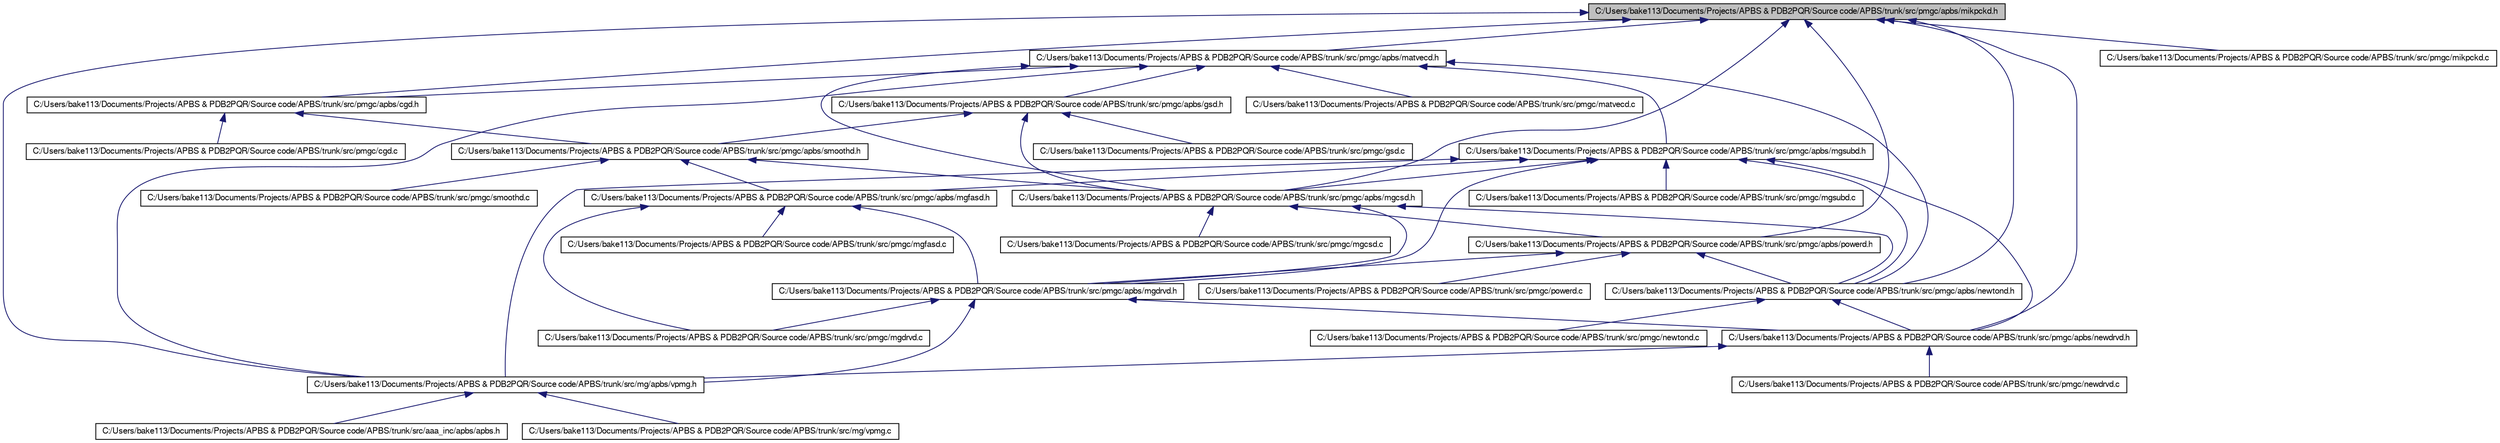 digraph G
{
  edge [fontname="FreeSans",fontsize="10",labelfontname="FreeSans",labelfontsize="10"];
  node [fontname="FreeSans",fontsize="10",shape=record];
  Node1 [label="C:/Users/bake113/Documents/Projects/APBS & PDB2PQR/Source code/APBS/trunk/src/pmgc/apbs/mikpckd.h",height=0.2,width=0.4,color="black", fillcolor="grey75", style="filled" fontcolor="black"];
  Node1 -> Node2 [dir=back,color="midnightblue",fontsize="10",style="solid",fontname="FreeSans"];
  Node2 [label="C:/Users/bake113/Documents/Projects/APBS & PDB2PQR/Source code/APBS/trunk/src/mg/apbs/vpmg.h",height=0.2,width=0.4,color="black", fillcolor="white", style="filled",URL="$vpmg_8h.html",tooltip="Contains declarations for class Vpmg."];
  Node2 -> Node3 [dir=back,color="midnightblue",fontsize="10",style="solid",fontname="FreeSans"];
  Node3 [label="C:/Users/bake113/Documents/Projects/APBS & PDB2PQR/Source code/APBS/trunk/src/aaa_inc/apbs/apbs.h",height=0.2,width=0.4,color="black", fillcolor="white", style="filled",URL="$apbs_8h.html",tooltip="Top-level header for APBS."];
  Node2 -> Node4 [dir=back,color="midnightblue",fontsize="10",style="solid",fontname="FreeSans"];
  Node4 [label="C:/Users/bake113/Documents/Projects/APBS & PDB2PQR/Source code/APBS/trunk/src/mg/vpmg.c",height=0.2,width=0.4,color="black", fillcolor="white", style="filled",URL="$vpmg_8c.html",tooltip="Class Vpmg methods."];
  Node1 -> Node5 [dir=back,color="midnightblue",fontsize="10",style="solid",fontname="FreeSans"];
  Node5 [label="C:/Users/bake113/Documents/Projects/APBS & PDB2PQR/Source code/APBS/trunk/src/pmgc/apbs/cgd.h",height=0.2,width=0.4,color="black", fillcolor="white", style="filled",URL="$cgd_8h.html",tooltip="A collection of useful low-level routines (timing, etc)."];
  Node5 -> Node6 [dir=back,color="midnightblue",fontsize="10",style="solid",fontname="FreeSans"];
  Node6 [label="C:/Users/bake113/Documents/Projects/APBS & PDB2PQR/Source code/APBS/trunk/src/pmgc/apbs/smoothd.h",height=0.2,width=0.4,color="black", fillcolor="white", style="filled",URL="$smoothd_8h.html"];
  Node6 -> Node7 [dir=back,color="midnightblue",fontsize="10",style="solid",fontname="FreeSans"];
  Node7 [label="C:/Users/bake113/Documents/Projects/APBS & PDB2PQR/Source code/APBS/trunk/src/pmgc/apbs/mgcsd.h",height=0.2,width=0.4,color="black", fillcolor="white", style="filled",URL="$mgcsd_8h.html"];
  Node7 -> Node8 [dir=back,color="midnightblue",fontsize="10",style="solid",fontname="FreeSans"];
  Node8 [label="C:/Users/bake113/Documents/Projects/APBS & PDB2PQR/Source code/APBS/trunk/src/pmgc/apbs/mgdrvd.h",height=0.2,width=0.4,color="black", fillcolor="white", style="filled",URL="$mgdrvd_8h_source.html"];
  Node8 -> Node2 [dir=back,color="midnightblue",fontsize="10",style="solid",fontname="FreeSans"];
  Node8 -> Node9 [dir=back,color="midnightblue",fontsize="10",style="solid",fontname="FreeSans"];
  Node9 [label="C:/Users/bake113/Documents/Projects/APBS & PDB2PQR/Source code/APBS/trunk/src/pmgc/apbs/newdrvd.h",height=0.2,width=0.4,color="black", fillcolor="white", style="filled",URL="$newdrvd_8h.html",tooltip="Driver for the Newton Solver."];
  Node9 -> Node2 [dir=back,color="midnightblue",fontsize="10",style="solid",fontname="FreeSans"];
  Node9 -> Node10 [dir=back,color="midnightblue",fontsize="10",style="solid",fontname="FreeSans"];
  Node10 [label="C:/Users/bake113/Documents/Projects/APBS & PDB2PQR/Source code/APBS/trunk/src/pmgc/newdrvd.c",height=0.2,width=0.4,color="black", fillcolor="white", style="filled",URL="$newdrvd_8c.html"];
  Node8 -> Node11 [dir=back,color="midnightblue",fontsize="10",style="solid",fontname="FreeSans"];
  Node11 [label="C:/Users/bake113/Documents/Projects/APBS & PDB2PQR/Source code/APBS/trunk/src/pmgc/mgdrvd.c",height=0.2,width=0.4,color="black", fillcolor="white", style="filled",URL="$mgdrvd_8c.html"];
  Node7 -> Node12 [dir=back,color="midnightblue",fontsize="10",style="solid",fontname="FreeSans"];
  Node12 [label="C:/Users/bake113/Documents/Projects/APBS & PDB2PQR/Source code/APBS/trunk/src/pmgc/apbs/newtond.h",height=0.2,width=0.4,color="black", fillcolor="white", style="filled",URL="$newtond_8h.html"];
  Node12 -> Node9 [dir=back,color="midnightblue",fontsize="10",style="solid",fontname="FreeSans"];
  Node12 -> Node13 [dir=back,color="midnightblue",fontsize="10",style="solid",fontname="FreeSans"];
  Node13 [label="C:/Users/bake113/Documents/Projects/APBS & PDB2PQR/Source code/APBS/trunk/src/pmgc/newtond.c",height=0.2,width=0.4,color="black", fillcolor="white", style="filled",URL="$newtond_8c.html"];
  Node7 -> Node14 [dir=back,color="midnightblue",fontsize="10",style="solid",fontname="FreeSans"];
  Node14 [label="C:/Users/bake113/Documents/Projects/APBS & PDB2PQR/Source code/APBS/trunk/src/pmgc/apbs/powerd.h",height=0.2,width=0.4,color="black", fillcolor="white", style="filled",URL="$powerd_8h.html"];
  Node14 -> Node8 [dir=back,color="midnightblue",fontsize="10",style="solid",fontname="FreeSans"];
  Node14 -> Node12 [dir=back,color="midnightblue",fontsize="10",style="solid",fontname="FreeSans"];
  Node14 -> Node15 [dir=back,color="midnightblue",fontsize="10",style="solid",fontname="FreeSans"];
  Node15 [label="C:/Users/bake113/Documents/Projects/APBS & PDB2PQR/Source code/APBS/trunk/src/pmgc/powerd.c",height=0.2,width=0.4,color="black", fillcolor="white", style="filled",URL="$powerd_8c.html"];
  Node7 -> Node16 [dir=back,color="midnightblue",fontsize="10",style="solid",fontname="FreeSans"];
  Node16 [label="C:/Users/bake113/Documents/Projects/APBS & PDB2PQR/Source code/APBS/trunk/src/pmgc/mgcsd.c",height=0.2,width=0.4,color="black", fillcolor="white", style="filled",URL="$mgcsd_8c.html"];
  Node6 -> Node17 [dir=back,color="midnightblue",fontsize="10",style="solid",fontname="FreeSans"];
  Node17 [label="C:/Users/bake113/Documents/Projects/APBS & PDB2PQR/Source code/APBS/trunk/src/pmgc/apbs/mgfasd.h",height=0.2,width=0.4,color="black", fillcolor="white", style="filled",URL="$mgfasd_8h.html"];
  Node17 -> Node8 [dir=back,color="midnightblue",fontsize="10",style="solid",fontname="FreeSans"];
  Node17 -> Node11 [dir=back,color="midnightblue",fontsize="10",style="solid",fontname="FreeSans"];
  Node17 -> Node18 [dir=back,color="midnightblue",fontsize="10",style="solid",fontname="FreeSans"];
  Node18 [label="C:/Users/bake113/Documents/Projects/APBS & PDB2PQR/Source code/APBS/trunk/src/pmgc/mgfasd.c",height=0.2,width=0.4,color="black", fillcolor="white", style="filled",URL="$mgfasd_8c.html"];
  Node6 -> Node19 [dir=back,color="midnightblue",fontsize="10",style="solid",fontname="FreeSans"];
  Node19 [label="C:/Users/bake113/Documents/Projects/APBS & PDB2PQR/Source code/APBS/trunk/src/pmgc/smoothd.c",height=0.2,width=0.4,color="black", fillcolor="white", style="filled",URL="$smoothd_8c.html"];
  Node5 -> Node20 [dir=back,color="midnightblue",fontsize="10",style="solid",fontname="FreeSans"];
  Node20 [label="C:/Users/bake113/Documents/Projects/APBS & PDB2PQR/Source code/APBS/trunk/src/pmgc/cgd.c",height=0.2,width=0.4,color="black", fillcolor="white", style="filled",URL="$cgd_8c_source.html"];
  Node1 -> Node21 [dir=back,color="midnightblue",fontsize="10",style="solid",fontname="FreeSans"];
  Node21 [label="C:/Users/bake113/Documents/Projects/APBS & PDB2PQR/Source code/APBS/trunk/src/pmgc/apbs/matvecd.h",height=0.2,width=0.4,color="black", fillcolor="white", style="filled",URL="$matvecd_8h.html"];
  Node21 -> Node2 [dir=back,color="midnightblue",fontsize="10",style="solid",fontname="FreeSans"];
  Node21 -> Node5 [dir=back,color="midnightblue",fontsize="10",style="solid",fontname="FreeSans"];
  Node21 -> Node22 [dir=back,color="midnightblue",fontsize="10",style="solid",fontname="FreeSans"];
  Node22 [label="C:/Users/bake113/Documents/Projects/APBS & PDB2PQR/Source code/APBS/trunk/src/pmgc/apbs/gsd.h",height=0.2,width=0.4,color="black", fillcolor="white", style="filled",URL="$gsd_8h.html"];
  Node22 -> Node7 [dir=back,color="midnightblue",fontsize="10",style="solid",fontname="FreeSans"];
  Node22 -> Node6 [dir=back,color="midnightblue",fontsize="10",style="solid",fontname="FreeSans"];
  Node22 -> Node23 [dir=back,color="midnightblue",fontsize="10",style="solid",fontname="FreeSans"];
  Node23 [label="C:/Users/bake113/Documents/Projects/APBS & PDB2PQR/Source code/APBS/trunk/src/pmgc/gsd.c",height=0.2,width=0.4,color="black", fillcolor="white", style="filled",URL="$gsd_8c.html"];
  Node21 -> Node7 [dir=back,color="midnightblue",fontsize="10",style="solid",fontname="FreeSans"];
  Node21 -> Node24 [dir=back,color="midnightblue",fontsize="10",style="solid",fontname="FreeSans"];
  Node24 [label="C:/Users/bake113/Documents/Projects/APBS & PDB2PQR/Source code/APBS/trunk/src/pmgc/apbs/mgsubd.h",height=0.2,width=0.4,color="black", fillcolor="white", style="filled",URL="$mgsubd_8h.html"];
  Node24 -> Node2 [dir=back,color="midnightblue",fontsize="10",style="solid",fontname="FreeSans"];
  Node24 -> Node7 [dir=back,color="midnightblue",fontsize="10",style="solid",fontname="FreeSans"];
  Node24 -> Node8 [dir=back,color="midnightblue",fontsize="10",style="solid",fontname="FreeSans"];
  Node24 -> Node17 [dir=back,color="midnightblue",fontsize="10",style="solid",fontname="FreeSans"];
  Node24 -> Node9 [dir=back,color="midnightblue",fontsize="10",style="solid",fontname="FreeSans"];
  Node24 -> Node12 [dir=back,color="midnightblue",fontsize="10",style="solid",fontname="FreeSans"];
  Node24 -> Node25 [dir=back,color="midnightblue",fontsize="10",style="solid",fontname="FreeSans"];
  Node25 [label="C:/Users/bake113/Documents/Projects/APBS & PDB2PQR/Source code/APBS/trunk/src/pmgc/mgsubd.c",height=0.2,width=0.4,color="black", fillcolor="white", style="filled",URL="$mgsubd_8c.html"];
  Node21 -> Node12 [dir=back,color="midnightblue",fontsize="10",style="solid",fontname="FreeSans"];
  Node21 -> Node26 [dir=back,color="midnightblue",fontsize="10",style="solid",fontname="FreeSans"];
  Node26 [label="C:/Users/bake113/Documents/Projects/APBS & PDB2PQR/Source code/APBS/trunk/src/pmgc/matvecd.c",height=0.2,width=0.4,color="black", fillcolor="white", style="filled",URL="$matvecd_8c.html"];
  Node1 -> Node7 [dir=back,color="midnightblue",fontsize="10",style="solid",fontname="FreeSans"];
  Node1 -> Node9 [dir=back,color="midnightblue",fontsize="10",style="solid",fontname="FreeSans"];
  Node1 -> Node12 [dir=back,color="midnightblue",fontsize="10",style="solid",fontname="FreeSans"];
  Node1 -> Node14 [dir=back,color="midnightblue",fontsize="10",style="solid",fontname="FreeSans"];
  Node1 -> Node27 [dir=back,color="midnightblue",fontsize="10",style="solid",fontname="FreeSans"];
  Node27 [label="C:/Users/bake113/Documents/Projects/APBS & PDB2PQR/Source code/APBS/trunk/src/pmgc/mikpckd.c",height=0.2,width=0.4,color="black", fillcolor="white", style="filled",URL="$mikpckd_8c.html"];
}
